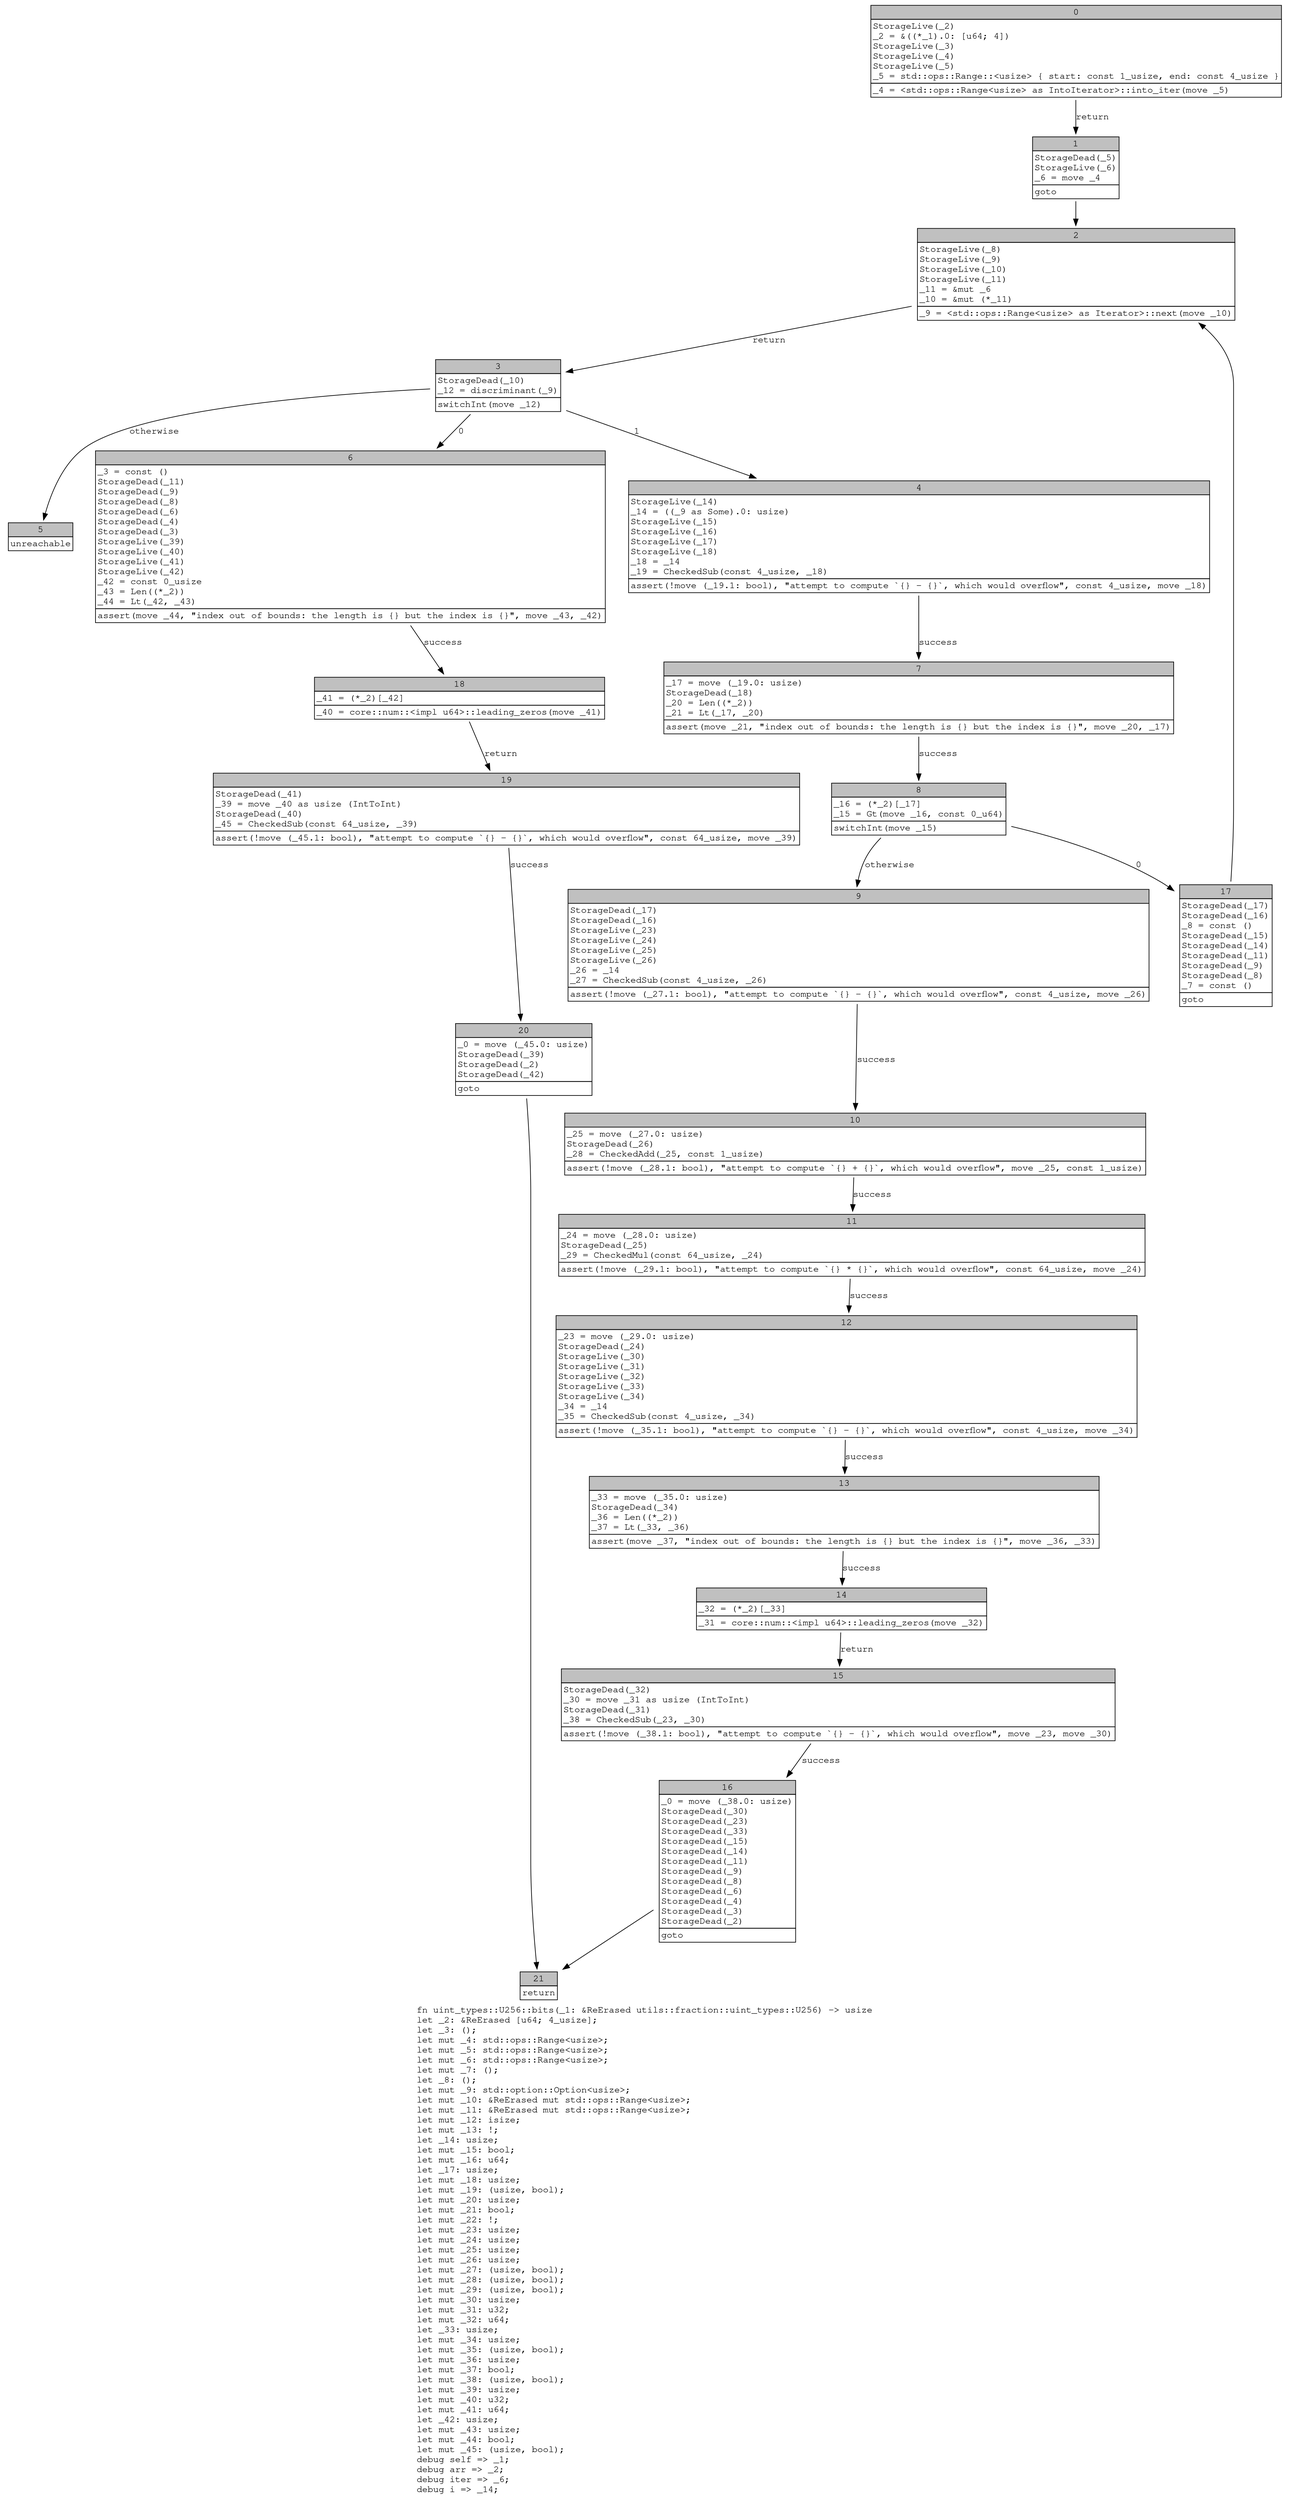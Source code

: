 digraph Mir_0_11352 {
    graph [fontname="Courier, monospace"];
    node [fontname="Courier, monospace"];
    edge [fontname="Courier, monospace"];
    label=<fn uint_types::U256::bits(_1: &amp;ReErased utils::fraction::uint_types::U256) -&gt; usize<br align="left"/>let _2: &amp;ReErased [u64; 4_usize];<br align="left"/>let _3: ();<br align="left"/>let mut _4: std::ops::Range&lt;usize&gt;;<br align="left"/>let mut _5: std::ops::Range&lt;usize&gt;;<br align="left"/>let mut _6: std::ops::Range&lt;usize&gt;;<br align="left"/>let mut _7: ();<br align="left"/>let _8: ();<br align="left"/>let mut _9: std::option::Option&lt;usize&gt;;<br align="left"/>let mut _10: &amp;ReErased mut std::ops::Range&lt;usize&gt;;<br align="left"/>let mut _11: &amp;ReErased mut std::ops::Range&lt;usize&gt;;<br align="left"/>let mut _12: isize;<br align="left"/>let mut _13: !;<br align="left"/>let _14: usize;<br align="left"/>let mut _15: bool;<br align="left"/>let mut _16: u64;<br align="left"/>let _17: usize;<br align="left"/>let mut _18: usize;<br align="left"/>let mut _19: (usize, bool);<br align="left"/>let mut _20: usize;<br align="left"/>let mut _21: bool;<br align="left"/>let mut _22: !;<br align="left"/>let mut _23: usize;<br align="left"/>let mut _24: usize;<br align="left"/>let mut _25: usize;<br align="left"/>let mut _26: usize;<br align="left"/>let mut _27: (usize, bool);<br align="left"/>let mut _28: (usize, bool);<br align="left"/>let mut _29: (usize, bool);<br align="left"/>let mut _30: usize;<br align="left"/>let mut _31: u32;<br align="left"/>let mut _32: u64;<br align="left"/>let _33: usize;<br align="left"/>let mut _34: usize;<br align="left"/>let mut _35: (usize, bool);<br align="left"/>let mut _36: usize;<br align="left"/>let mut _37: bool;<br align="left"/>let mut _38: (usize, bool);<br align="left"/>let mut _39: usize;<br align="left"/>let mut _40: u32;<br align="left"/>let mut _41: u64;<br align="left"/>let _42: usize;<br align="left"/>let mut _43: usize;<br align="left"/>let mut _44: bool;<br align="left"/>let mut _45: (usize, bool);<br align="left"/>debug self =&gt; _1;<br align="left"/>debug arr =&gt; _2;<br align="left"/>debug iter =&gt; _6;<br align="left"/>debug i =&gt; _14;<br align="left"/>>;
    bb0__0_11352 [shape="none", label=<<table border="0" cellborder="1" cellspacing="0"><tr><td bgcolor="gray" align="center" colspan="1">0</td></tr><tr><td align="left" balign="left">StorageLive(_2)<br/>_2 = &amp;((*_1).0: [u64; 4])<br/>StorageLive(_3)<br/>StorageLive(_4)<br/>StorageLive(_5)<br/>_5 = std::ops::Range::&lt;usize&gt; { start: const 1_usize, end: const 4_usize }<br/></td></tr><tr><td align="left">_4 = &lt;std::ops::Range&lt;usize&gt; as IntoIterator&gt;::into_iter(move _5)</td></tr></table>>];
    bb1__0_11352 [shape="none", label=<<table border="0" cellborder="1" cellspacing="0"><tr><td bgcolor="gray" align="center" colspan="1">1</td></tr><tr><td align="left" balign="left">StorageDead(_5)<br/>StorageLive(_6)<br/>_6 = move _4<br/></td></tr><tr><td align="left">goto</td></tr></table>>];
    bb2__0_11352 [shape="none", label=<<table border="0" cellborder="1" cellspacing="0"><tr><td bgcolor="gray" align="center" colspan="1">2</td></tr><tr><td align="left" balign="left">StorageLive(_8)<br/>StorageLive(_9)<br/>StorageLive(_10)<br/>StorageLive(_11)<br/>_11 = &amp;mut _6<br/>_10 = &amp;mut (*_11)<br/></td></tr><tr><td align="left">_9 = &lt;std::ops::Range&lt;usize&gt; as Iterator&gt;::next(move _10)</td></tr></table>>];
    bb3__0_11352 [shape="none", label=<<table border="0" cellborder="1" cellspacing="0"><tr><td bgcolor="gray" align="center" colspan="1">3</td></tr><tr><td align="left" balign="left">StorageDead(_10)<br/>_12 = discriminant(_9)<br/></td></tr><tr><td align="left">switchInt(move _12)</td></tr></table>>];
    bb4__0_11352 [shape="none", label=<<table border="0" cellborder="1" cellspacing="0"><tr><td bgcolor="gray" align="center" colspan="1">4</td></tr><tr><td align="left" balign="left">StorageLive(_14)<br/>_14 = ((_9 as Some).0: usize)<br/>StorageLive(_15)<br/>StorageLive(_16)<br/>StorageLive(_17)<br/>StorageLive(_18)<br/>_18 = _14<br/>_19 = CheckedSub(const 4_usize, _18)<br/></td></tr><tr><td align="left">assert(!move (_19.1: bool), &quot;attempt to compute `{} - {}`, which would overflow&quot;, const 4_usize, move _18)</td></tr></table>>];
    bb5__0_11352 [shape="none", label=<<table border="0" cellborder="1" cellspacing="0"><tr><td bgcolor="gray" align="center" colspan="1">5</td></tr><tr><td align="left">unreachable</td></tr></table>>];
    bb6__0_11352 [shape="none", label=<<table border="0" cellborder="1" cellspacing="0"><tr><td bgcolor="gray" align="center" colspan="1">6</td></tr><tr><td align="left" balign="left">_3 = const ()<br/>StorageDead(_11)<br/>StorageDead(_9)<br/>StorageDead(_8)<br/>StorageDead(_6)<br/>StorageDead(_4)<br/>StorageDead(_3)<br/>StorageLive(_39)<br/>StorageLive(_40)<br/>StorageLive(_41)<br/>StorageLive(_42)<br/>_42 = const 0_usize<br/>_43 = Len((*_2))<br/>_44 = Lt(_42, _43)<br/></td></tr><tr><td align="left">assert(move _44, &quot;index out of bounds: the length is {} but the index is {}&quot;, move _43, _42)</td></tr></table>>];
    bb7__0_11352 [shape="none", label=<<table border="0" cellborder="1" cellspacing="0"><tr><td bgcolor="gray" align="center" colspan="1">7</td></tr><tr><td align="left" balign="left">_17 = move (_19.0: usize)<br/>StorageDead(_18)<br/>_20 = Len((*_2))<br/>_21 = Lt(_17, _20)<br/></td></tr><tr><td align="left">assert(move _21, &quot;index out of bounds: the length is {} but the index is {}&quot;, move _20, _17)</td></tr></table>>];
    bb8__0_11352 [shape="none", label=<<table border="0" cellborder="1" cellspacing="0"><tr><td bgcolor="gray" align="center" colspan="1">8</td></tr><tr><td align="left" balign="left">_16 = (*_2)[_17]<br/>_15 = Gt(move _16, const 0_u64)<br/></td></tr><tr><td align="left">switchInt(move _15)</td></tr></table>>];
    bb9__0_11352 [shape="none", label=<<table border="0" cellborder="1" cellspacing="0"><tr><td bgcolor="gray" align="center" colspan="1">9</td></tr><tr><td align="left" balign="left">StorageDead(_17)<br/>StorageDead(_16)<br/>StorageLive(_23)<br/>StorageLive(_24)<br/>StorageLive(_25)<br/>StorageLive(_26)<br/>_26 = _14<br/>_27 = CheckedSub(const 4_usize, _26)<br/></td></tr><tr><td align="left">assert(!move (_27.1: bool), &quot;attempt to compute `{} - {}`, which would overflow&quot;, const 4_usize, move _26)</td></tr></table>>];
    bb10__0_11352 [shape="none", label=<<table border="0" cellborder="1" cellspacing="0"><tr><td bgcolor="gray" align="center" colspan="1">10</td></tr><tr><td align="left" balign="left">_25 = move (_27.0: usize)<br/>StorageDead(_26)<br/>_28 = CheckedAdd(_25, const 1_usize)<br/></td></tr><tr><td align="left">assert(!move (_28.1: bool), &quot;attempt to compute `{} + {}`, which would overflow&quot;, move _25, const 1_usize)</td></tr></table>>];
    bb11__0_11352 [shape="none", label=<<table border="0" cellborder="1" cellspacing="0"><tr><td bgcolor="gray" align="center" colspan="1">11</td></tr><tr><td align="left" balign="left">_24 = move (_28.0: usize)<br/>StorageDead(_25)<br/>_29 = CheckedMul(const 64_usize, _24)<br/></td></tr><tr><td align="left">assert(!move (_29.1: bool), &quot;attempt to compute `{} * {}`, which would overflow&quot;, const 64_usize, move _24)</td></tr></table>>];
    bb12__0_11352 [shape="none", label=<<table border="0" cellborder="1" cellspacing="0"><tr><td bgcolor="gray" align="center" colspan="1">12</td></tr><tr><td align="left" balign="left">_23 = move (_29.0: usize)<br/>StorageDead(_24)<br/>StorageLive(_30)<br/>StorageLive(_31)<br/>StorageLive(_32)<br/>StorageLive(_33)<br/>StorageLive(_34)<br/>_34 = _14<br/>_35 = CheckedSub(const 4_usize, _34)<br/></td></tr><tr><td align="left">assert(!move (_35.1: bool), &quot;attempt to compute `{} - {}`, which would overflow&quot;, const 4_usize, move _34)</td></tr></table>>];
    bb13__0_11352 [shape="none", label=<<table border="0" cellborder="1" cellspacing="0"><tr><td bgcolor="gray" align="center" colspan="1">13</td></tr><tr><td align="left" balign="left">_33 = move (_35.0: usize)<br/>StorageDead(_34)<br/>_36 = Len((*_2))<br/>_37 = Lt(_33, _36)<br/></td></tr><tr><td align="left">assert(move _37, &quot;index out of bounds: the length is {} but the index is {}&quot;, move _36, _33)</td></tr></table>>];
    bb14__0_11352 [shape="none", label=<<table border="0" cellborder="1" cellspacing="0"><tr><td bgcolor="gray" align="center" colspan="1">14</td></tr><tr><td align="left" balign="left">_32 = (*_2)[_33]<br/></td></tr><tr><td align="left">_31 = core::num::&lt;impl u64&gt;::leading_zeros(move _32)</td></tr></table>>];
    bb15__0_11352 [shape="none", label=<<table border="0" cellborder="1" cellspacing="0"><tr><td bgcolor="gray" align="center" colspan="1">15</td></tr><tr><td align="left" balign="left">StorageDead(_32)<br/>_30 = move _31 as usize (IntToInt)<br/>StorageDead(_31)<br/>_38 = CheckedSub(_23, _30)<br/></td></tr><tr><td align="left">assert(!move (_38.1: bool), &quot;attempt to compute `{} - {}`, which would overflow&quot;, move _23, move _30)</td></tr></table>>];
    bb16__0_11352 [shape="none", label=<<table border="0" cellborder="1" cellspacing="0"><tr><td bgcolor="gray" align="center" colspan="1">16</td></tr><tr><td align="left" balign="left">_0 = move (_38.0: usize)<br/>StorageDead(_30)<br/>StorageDead(_23)<br/>StorageDead(_33)<br/>StorageDead(_15)<br/>StorageDead(_14)<br/>StorageDead(_11)<br/>StorageDead(_9)<br/>StorageDead(_8)<br/>StorageDead(_6)<br/>StorageDead(_4)<br/>StorageDead(_3)<br/>StorageDead(_2)<br/></td></tr><tr><td align="left">goto</td></tr></table>>];
    bb17__0_11352 [shape="none", label=<<table border="0" cellborder="1" cellspacing="0"><tr><td bgcolor="gray" align="center" colspan="1">17</td></tr><tr><td align="left" balign="left">StorageDead(_17)<br/>StorageDead(_16)<br/>_8 = const ()<br/>StorageDead(_15)<br/>StorageDead(_14)<br/>StorageDead(_11)<br/>StorageDead(_9)<br/>StorageDead(_8)<br/>_7 = const ()<br/></td></tr><tr><td align="left">goto</td></tr></table>>];
    bb18__0_11352 [shape="none", label=<<table border="0" cellborder="1" cellspacing="0"><tr><td bgcolor="gray" align="center" colspan="1">18</td></tr><tr><td align="left" balign="left">_41 = (*_2)[_42]<br/></td></tr><tr><td align="left">_40 = core::num::&lt;impl u64&gt;::leading_zeros(move _41)</td></tr></table>>];
    bb19__0_11352 [shape="none", label=<<table border="0" cellborder="1" cellspacing="0"><tr><td bgcolor="gray" align="center" colspan="1">19</td></tr><tr><td align="left" balign="left">StorageDead(_41)<br/>_39 = move _40 as usize (IntToInt)<br/>StorageDead(_40)<br/>_45 = CheckedSub(const 64_usize, _39)<br/></td></tr><tr><td align="left">assert(!move (_45.1: bool), &quot;attempt to compute `{} - {}`, which would overflow&quot;, const 64_usize, move _39)</td></tr></table>>];
    bb20__0_11352 [shape="none", label=<<table border="0" cellborder="1" cellspacing="0"><tr><td bgcolor="gray" align="center" colspan="1">20</td></tr><tr><td align="left" balign="left">_0 = move (_45.0: usize)<br/>StorageDead(_39)<br/>StorageDead(_2)<br/>StorageDead(_42)<br/></td></tr><tr><td align="left">goto</td></tr></table>>];
    bb21__0_11352 [shape="none", label=<<table border="0" cellborder="1" cellspacing="0"><tr><td bgcolor="gray" align="center" colspan="1">21</td></tr><tr><td align="left">return</td></tr></table>>];
    bb0__0_11352 -> bb1__0_11352 [label="return"];
    bb1__0_11352 -> bb2__0_11352 [label=""];
    bb2__0_11352 -> bb3__0_11352 [label="return"];
    bb3__0_11352 -> bb6__0_11352 [label="0"];
    bb3__0_11352 -> bb4__0_11352 [label="1"];
    bb3__0_11352 -> bb5__0_11352 [label="otherwise"];
    bb4__0_11352 -> bb7__0_11352 [label="success"];
    bb6__0_11352 -> bb18__0_11352 [label="success"];
    bb7__0_11352 -> bb8__0_11352 [label="success"];
    bb8__0_11352 -> bb17__0_11352 [label="0"];
    bb8__0_11352 -> bb9__0_11352 [label="otherwise"];
    bb9__0_11352 -> bb10__0_11352 [label="success"];
    bb10__0_11352 -> bb11__0_11352 [label="success"];
    bb11__0_11352 -> bb12__0_11352 [label="success"];
    bb12__0_11352 -> bb13__0_11352 [label="success"];
    bb13__0_11352 -> bb14__0_11352 [label="success"];
    bb14__0_11352 -> bb15__0_11352 [label="return"];
    bb15__0_11352 -> bb16__0_11352 [label="success"];
    bb16__0_11352 -> bb21__0_11352 [label=""];
    bb17__0_11352 -> bb2__0_11352 [label=""];
    bb18__0_11352 -> bb19__0_11352 [label="return"];
    bb19__0_11352 -> bb20__0_11352 [label="success"];
    bb20__0_11352 -> bb21__0_11352 [label=""];
}
